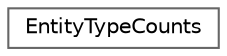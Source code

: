 digraph "Graphical Class Hierarchy"
{
 // LATEX_PDF_SIZE
  bgcolor="transparent";
  edge [fontname=Helvetica,fontsize=10,labelfontname=Helvetica,labelfontsize=10];
  node [fontname=Helvetica,fontsize=10,shape=box,height=0.2,width=0.4];
  rankdir="LR";
  Node0 [id="Node000000",label="EntityTypeCounts",height=0.2,width=0.4,color="grey40", fillcolor="white", style="filled",URL="$struct_entity_type_counts.html",tooltip=" "];
}
